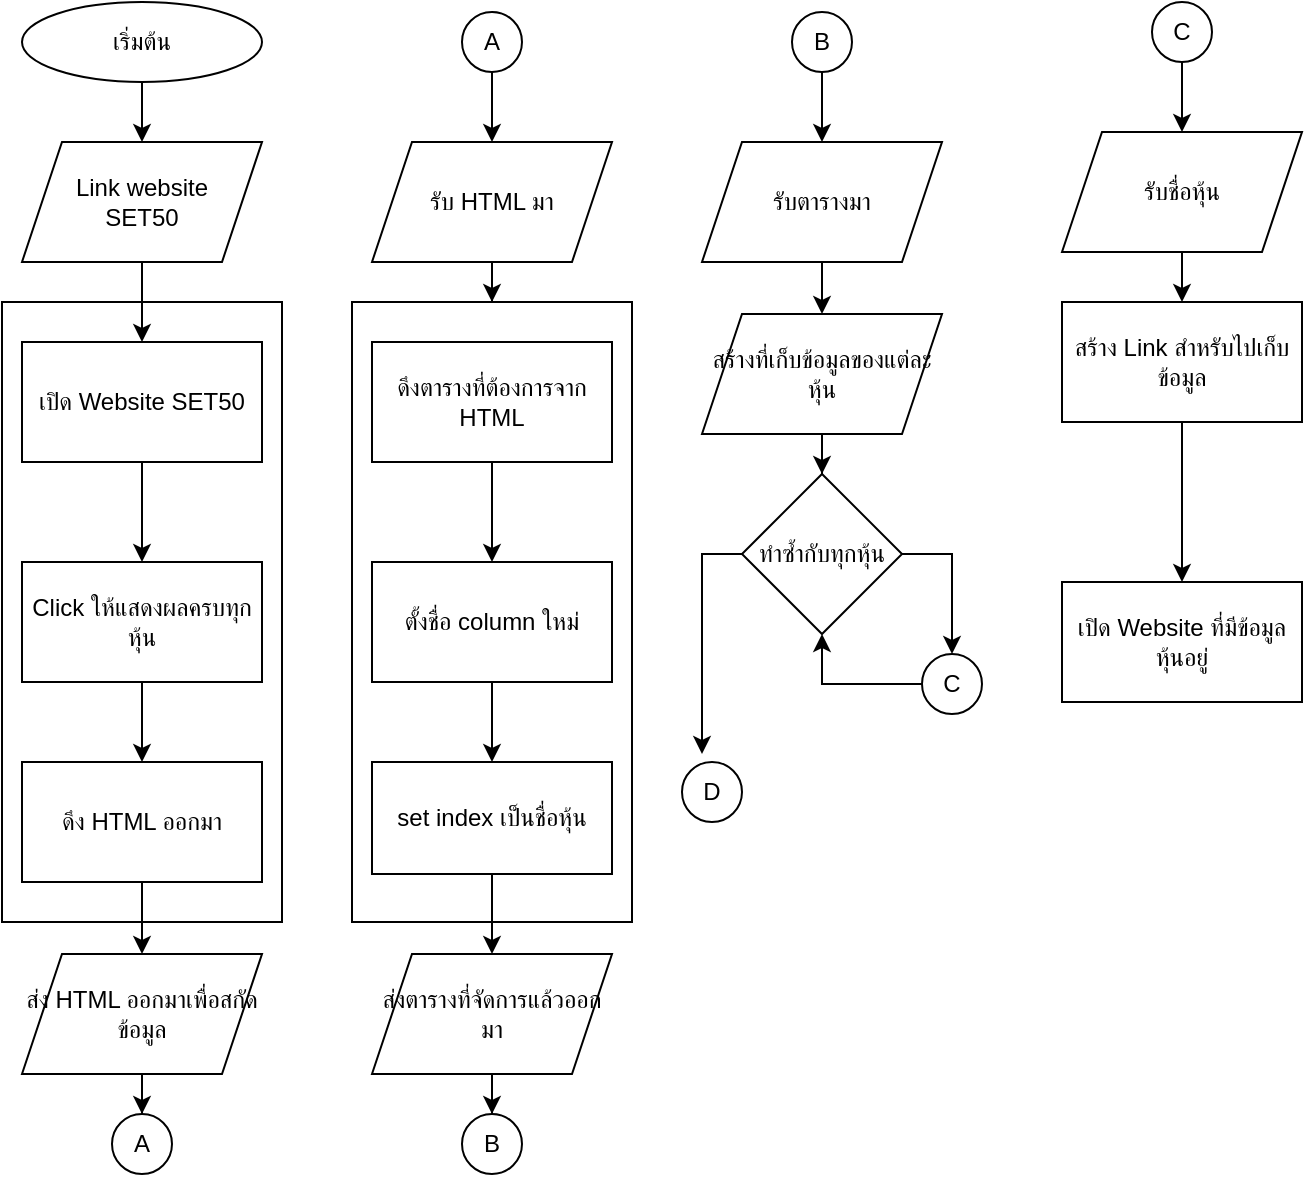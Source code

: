 <mxfile version="22.0.1" type="github">
  <diagram name="Page-1" id="z79d51Ybedijs8ZLjOTR">
    <mxGraphModel dx="1002" dy="569" grid="1" gridSize="10" guides="1" tooltips="1" connect="1" arrows="1" fold="1" page="1" pageScale="1" pageWidth="850" pageHeight="1100" math="0" shadow="0">
      <root>
        <mxCell id="0" />
        <mxCell id="1" parent="0" />
        <mxCell id="hEN5tcbq8w8zBthy9bES-16" value="" style="rounded=0;whiteSpace=wrap;html=1;" vertex="1" parent="1">
          <mxGeometry x="10" y="154" width="140" height="310" as="geometry" />
        </mxCell>
        <mxCell id="hEN5tcbq8w8zBthy9bES-3" style="edgeStyle=orthogonalEdgeStyle;rounded=0;orthogonalLoop=1;jettySize=auto;html=1;exitX=0.5;exitY=1;exitDx=0;exitDy=0;" edge="1" parent="1" source="hEN5tcbq8w8zBthy9bES-1" target="hEN5tcbq8w8zBthy9bES-7">
          <mxGeometry relative="1" as="geometry">
            <mxPoint x="80" y="64" as="targetPoint" />
          </mxGeometry>
        </mxCell>
        <mxCell id="hEN5tcbq8w8zBthy9bES-1" value="เริ่มต้น" style="ellipse;whiteSpace=wrap;html=1;" vertex="1" parent="1">
          <mxGeometry x="20" y="4" width="120" height="40" as="geometry" />
        </mxCell>
        <mxCell id="hEN5tcbq8w8zBthy9bES-10" value="" style="edgeStyle=orthogonalEdgeStyle;rounded=0;orthogonalLoop=1;jettySize=auto;html=1;" edge="1" parent="1" source="hEN5tcbq8w8zBthy9bES-4" target="hEN5tcbq8w8zBthy9bES-9">
          <mxGeometry relative="1" as="geometry" />
        </mxCell>
        <mxCell id="hEN5tcbq8w8zBthy9bES-4" value="เปิด Website SET50" style="rounded=0;whiteSpace=wrap;html=1;" vertex="1" parent="1">
          <mxGeometry x="20" y="174" width="120" height="60" as="geometry" />
        </mxCell>
        <mxCell id="hEN5tcbq8w8zBthy9bES-8" value="" style="edgeStyle=orthogonalEdgeStyle;rounded=0;orthogonalLoop=1;jettySize=auto;html=1;" edge="1" parent="1" source="hEN5tcbq8w8zBthy9bES-7" target="hEN5tcbq8w8zBthy9bES-4">
          <mxGeometry relative="1" as="geometry" />
        </mxCell>
        <mxCell id="hEN5tcbq8w8zBthy9bES-7" value="Link website &lt;br&gt;SET50" style="shape=parallelogram;perimeter=parallelogramPerimeter;whiteSpace=wrap;html=1;fixedSize=1;" vertex="1" parent="1">
          <mxGeometry x="20" y="74" width="120" height="60" as="geometry" />
        </mxCell>
        <mxCell id="hEN5tcbq8w8zBthy9bES-12" value="" style="edgeStyle=orthogonalEdgeStyle;rounded=0;orthogonalLoop=1;jettySize=auto;html=1;" edge="1" parent="1" source="hEN5tcbq8w8zBthy9bES-9" target="hEN5tcbq8w8zBthy9bES-11">
          <mxGeometry relative="1" as="geometry" />
        </mxCell>
        <mxCell id="hEN5tcbq8w8zBthy9bES-9" value="Click ให้แสดงผลครบทุกหุ้น" style="whiteSpace=wrap;html=1;rounded=0;" vertex="1" parent="1">
          <mxGeometry x="20" y="284" width="120" height="60" as="geometry" />
        </mxCell>
        <mxCell id="hEN5tcbq8w8zBthy9bES-14" value="" style="edgeStyle=orthogonalEdgeStyle;rounded=0;orthogonalLoop=1;jettySize=auto;html=1;entryX=0.5;entryY=0;entryDx=0;entryDy=0;" edge="1" parent="1" source="hEN5tcbq8w8zBthy9bES-11" target="hEN5tcbq8w8zBthy9bES-13">
          <mxGeometry relative="1" as="geometry">
            <mxPoint x="80" y="484" as="targetPoint" />
          </mxGeometry>
        </mxCell>
        <mxCell id="hEN5tcbq8w8zBthy9bES-11" value="ดึง HTML ออกมา" style="whiteSpace=wrap;html=1;rounded=0;" vertex="1" parent="1">
          <mxGeometry x="20" y="384" width="120" height="60" as="geometry" />
        </mxCell>
        <mxCell id="hEN5tcbq8w8zBthy9bES-21" value="" style="edgeStyle=orthogonalEdgeStyle;rounded=0;orthogonalLoop=1;jettySize=auto;html=1;" edge="1" parent="1" source="hEN5tcbq8w8zBthy9bES-13" target="hEN5tcbq8w8zBthy9bES-20">
          <mxGeometry relative="1" as="geometry" />
        </mxCell>
        <mxCell id="hEN5tcbq8w8zBthy9bES-13" value="ส่ง HTML ออกมาเพื่อสกัดข้อมูล" style="shape=parallelogram;perimeter=parallelogramPerimeter;whiteSpace=wrap;html=1;fixedSize=1;rounded=0;" vertex="1" parent="1">
          <mxGeometry x="20" y="480" width="120" height="60" as="geometry" />
        </mxCell>
        <mxCell id="hEN5tcbq8w8zBthy9bES-20" value="A" style="ellipse;whiteSpace=wrap;html=1;aspect=fixed;" vertex="1" parent="1">
          <mxGeometry x="65" y="560" width="30" height="30" as="geometry" />
        </mxCell>
        <mxCell id="hEN5tcbq8w8zBthy9bES-27" value="" style="edgeStyle=orthogonalEdgeStyle;rounded=0;orthogonalLoop=1;jettySize=auto;html=1;" edge="1" parent="1" source="hEN5tcbq8w8zBthy9bES-23" target="hEN5tcbq8w8zBthy9bES-26">
          <mxGeometry relative="1" as="geometry" />
        </mxCell>
        <mxCell id="hEN5tcbq8w8zBthy9bES-23" value="A" style="ellipse;whiteSpace=wrap;html=1;aspect=fixed;" vertex="1" parent="1">
          <mxGeometry x="240" y="9" width="30" height="30" as="geometry" />
        </mxCell>
        <mxCell id="hEN5tcbq8w8zBthy9bES-38" value="" style="edgeStyle=orthogonalEdgeStyle;rounded=0;orthogonalLoop=1;jettySize=auto;html=1;entryX=0.5;entryY=0;entryDx=0;entryDy=0;" edge="1" parent="1" source="hEN5tcbq8w8zBthy9bES-26" target="hEN5tcbq8w8zBthy9bES-28">
          <mxGeometry relative="1" as="geometry" />
        </mxCell>
        <mxCell id="hEN5tcbq8w8zBthy9bES-26" value="รับ HTML มา" style="shape=parallelogram;perimeter=parallelogramPerimeter;whiteSpace=wrap;html=1;fixedSize=1;" vertex="1" parent="1">
          <mxGeometry x="195" y="74" width="120" height="60" as="geometry" />
        </mxCell>
        <mxCell id="hEN5tcbq8w8zBthy9bES-28" value="" style="rounded=0;whiteSpace=wrap;html=1;" vertex="1" parent="1">
          <mxGeometry x="185" y="154" width="140" height="310" as="geometry" />
        </mxCell>
        <mxCell id="hEN5tcbq8w8zBthy9bES-29" value="" style="edgeStyle=orthogonalEdgeStyle;rounded=0;orthogonalLoop=1;jettySize=auto;html=1;" edge="1" source="hEN5tcbq8w8zBthy9bES-30" target="hEN5tcbq8w8zBthy9bES-32" parent="1">
          <mxGeometry relative="1" as="geometry" />
        </mxCell>
        <mxCell id="hEN5tcbq8w8zBthy9bES-30" value="ดึงตารางที่ต้องการจาก HTML" style="rounded=0;whiteSpace=wrap;html=1;" vertex="1" parent="1">
          <mxGeometry x="195" y="174" width="120" height="60" as="geometry" />
        </mxCell>
        <mxCell id="hEN5tcbq8w8zBthy9bES-31" value="" style="edgeStyle=orthogonalEdgeStyle;rounded=0;orthogonalLoop=1;jettySize=auto;html=1;" edge="1" source="hEN5tcbq8w8zBthy9bES-32" target="hEN5tcbq8w8zBthy9bES-33" parent="1">
          <mxGeometry relative="1" as="geometry" />
        </mxCell>
        <mxCell id="hEN5tcbq8w8zBthy9bES-32" value="ตั้งชื่อ column ใหม่" style="whiteSpace=wrap;html=1;rounded=0;" vertex="1" parent="1">
          <mxGeometry x="195" y="284" width="120" height="60" as="geometry" />
        </mxCell>
        <mxCell id="hEN5tcbq8w8zBthy9bES-39" value="" style="edgeStyle=orthogonalEdgeStyle;rounded=0;orthogonalLoop=1;jettySize=auto;html=1;" edge="1" parent="1" source="hEN5tcbq8w8zBthy9bES-33" target="hEN5tcbq8w8zBthy9bES-36">
          <mxGeometry relative="1" as="geometry" />
        </mxCell>
        <mxCell id="hEN5tcbq8w8zBthy9bES-33" value="set index เป็นชื่อหุ้น" style="whiteSpace=wrap;html=1;rounded=0;" vertex="1" parent="1">
          <mxGeometry x="195" y="384" width="120" height="56" as="geometry" />
        </mxCell>
        <mxCell id="hEN5tcbq8w8zBthy9bES-34" value="" style="edgeStyle=orthogonalEdgeStyle;rounded=0;orthogonalLoop=1;jettySize=auto;html=1;" edge="1" source="hEN5tcbq8w8zBthy9bES-36" target="hEN5tcbq8w8zBthy9bES-35" parent="1">
          <mxGeometry relative="1" as="geometry" />
        </mxCell>
        <mxCell id="hEN5tcbq8w8zBthy9bES-35" value="B" style="ellipse;whiteSpace=wrap;html=1;aspect=fixed;" vertex="1" parent="1">
          <mxGeometry x="240" y="560" width="30" height="30" as="geometry" />
        </mxCell>
        <mxCell id="hEN5tcbq8w8zBthy9bES-36" value="ส่งตารางที่จัดการแล้วออกมา" style="shape=parallelogram;perimeter=parallelogramPerimeter;whiteSpace=wrap;html=1;fixedSize=1;rounded=0;" vertex="1" parent="1">
          <mxGeometry x="195" y="480" width="120" height="60" as="geometry" />
        </mxCell>
        <mxCell id="hEN5tcbq8w8zBthy9bES-40" value="" style="edgeStyle=orthogonalEdgeStyle;rounded=0;orthogonalLoop=1;jettySize=auto;html=1;" edge="1" source="hEN5tcbq8w8zBthy9bES-41" target="hEN5tcbq8w8zBthy9bES-42" parent="1">
          <mxGeometry relative="1" as="geometry" />
        </mxCell>
        <mxCell id="hEN5tcbq8w8zBthy9bES-41" value="B" style="ellipse;whiteSpace=wrap;html=1;aspect=fixed;" vertex="1" parent="1">
          <mxGeometry x="405" y="9" width="30" height="30" as="geometry" />
        </mxCell>
        <mxCell id="hEN5tcbq8w8zBthy9bES-44" value="" style="edgeStyle=orthogonalEdgeStyle;rounded=0;orthogonalLoop=1;jettySize=auto;html=1;" edge="1" parent="1" source="hEN5tcbq8w8zBthy9bES-42" target="hEN5tcbq8w8zBthy9bES-57">
          <mxGeometry relative="1" as="geometry">
            <mxPoint x="420" y="190" as="targetPoint" />
            <Array as="points">
              <mxPoint x="420" y="180" />
              <mxPoint x="420" y="180" />
            </Array>
          </mxGeometry>
        </mxCell>
        <mxCell id="hEN5tcbq8w8zBthy9bES-42" value="รับตารางมา" style="shape=parallelogram;perimeter=parallelogramPerimeter;whiteSpace=wrap;html=1;fixedSize=1;" vertex="1" parent="1">
          <mxGeometry x="360" y="74" width="120" height="60" as="geometry" />
        </mxCell>
        <mxCell id="hEN5tcbq8w8zBthy9bES-46" value="" style="edgeStyle=orthogonalEdgeStyle;rounded=0;orthogonalLoop=1;jettySize=auto;html=1;entryX=0;entryY=0.5;entryDx=0;entryDy=0;" edge="1" parent="1" source="hEN5tcbq8w8zBthy9bES-43" target="hEN5tcbq8w8zBthy9bES-47">
          <mxGeometry relative="1" as="geometry">
            <mxPoint x="540" y="207" as="targetPoint" />
          </mxGeometry>
        </mxCell>
        <mxCell id="hEN5tcbq8w8zBthy9bES-64" value="" style="edgeStyle=orthogonalEdgeStyle;rounded=0;orthogonalLoop=1;jettySize=auto;html=1;" edge="1" parent="1" source="hEN5tcbq8w8zBthy9bES-43">
          <mxGeometry relative="1" as="geometry">
            <mxPoint x="360" y="380" as="targetPoint" />
          </mxGeometry>
        </mxCell>
        <mxCell id="hEN5tcbq8w8zBthy9bES-43" value="ทำซ้ำกับทุกหุ้น" style="rhombus;whiteSpace=wrap;html=1;" vertex="1" parent="1">
          <mxGeometry x="380" y="240" width="80" height="80" as="geometry" />
        </mxCell>
        <mxCell id="hEN5tcbq8w8zBthy9bES-60" value="" style="edgeStyle=orthogonalEdgeStyle;rounded=0;orthogonalLoop=1;jettySize=auto;html=1;" edge="1" parent="1" source="hEN5tcbq8w8zBthy9bES-47" target="hEN5tcbq8w8zBthy9bES-43">
          <mxGeometry relative="1" as="geometry" />
        </mxCell>
        <mxCell id="hEN5tcbq8w8zBthy9bES-47" value="C" style="ellipse;whiteSpace=wrap;html=1;aspect=fixed;direction=south;" vertex="1" parent="1">
          <mxGeometry x="470" y="330" width="30" height="30" as="geometry" />
        </mxCell>
        <mxCell id="hEN5tcbq8w8zBthy9bES-48" value="" style="edgeStyle=orthogonalEdgeStyle;rounded=0;orthogonalLoop=1;jettySize=auto;html=1;" edge="1" source="hEN5tcbq8w8zBthy9bES-49" target="hEN5tcbq8w8zBthy9bES-50" parent="1">
          <mxGeometry relative="1" as="geometry" />
        </mxCell>
        <mxCell id="hEN5tcbq8w8zBthy9bES-49" value="C" style="ellipse;whiteSpace=wrap;html=1;aspect=fixed;" vertex="1" parent="1">
          <mxGeometry x="585" y="4" width="30" height="30" as="geometry" />
        </mxCell>
        <mxCell id="hEN5tcbq8w8zBthy9bES-52" value="" style="edgeStyle=orthogonalEdgeStyle;rounded=0;orthogonalLoop=1;jettySize=auto;html=1;" edge="1" parent="1" source="hEN5tcbq8w8zBthy9bES-50" target="hEN5tcbq8w8zBthy9bES-51">
          <mxGeometry relative="1" as="geometry" />
        </mxCell>
        <mxCell id="hEN5tcbq8w8zBthy9bES-50" value="รับชื่อหุ้น" style="shape=parallelogram;perimeter=parallelogramPerimeter;whiteSpace=wrap;html=1;fixedSize=1;" vertex="1" parent="1">
          <mxGeometry x="540" y="69" width="120" height="60" as="geometry" />
        </mxCell>
        <mxCell id="hEN5tcbq8w8zBthy9bES-54" value="" style="edgeStyle=orthogonalEdgeStyle;rounded=0;orthogonalLoop=1;jettySize=auto;html=1;" edge="1" parent="1" source="hEN5tcbq8w8zBthy9bES-51" target="hEN5tcbq8w8zBthy9bES-53">
          <mxGeometry relative="1" as="geometry" />
        </mxCell>
        <mxCell id="hEN5tcbq8w8zBthy9bES-51" value="สร้าง Link สำหรับไปเก็บข้อมูล" style="whiteSpace=wrap;html=1;" vertex="1" parent="1">
          <mxGeometry x="540" y="154" width="120" height="60" as="geometry" />
        </mxCell>
        <mxCell id="hEN5tcbq8w8zBthy9bES-53" value="เปิด Website ที่มีข้อมูลหุ้นอยู่" style="whiteSpace=wrap;html=1;" vertex="1" parent="1">
          <mxGeometry x="540" y="294" width="120" height="60" as="geometry" />
        </mxCell>
        <mxCell id="hEN5tcbq8w8zBthy9bES-59" value="" style="edgeStyle=orthogonalEdgeStyle;rounded=0;orthogonalLoop=1;jettySize=auto;html=1;" edge="1" parent="1" source="hEN5tcbq8w8zBthy9bES-57" target="hEN5tcbq8w8zBthy9bES-43">
          <mxGeometry relative="1" as="geometry" />
        </mxCell>
        <mxCell id="hEN5tcbq8w8zBthy9bES-57" value="สร้างที่เก็บข้อมูลของแต่ละหุ้น" style="shape=parallelogram;perimeter=parallelogramPerimeter;whiteSpace=wrap;html=1;fixedSize=1;" vertex="1" parent="1">
          <mxGeometry x="360" y="160" width="120" height="60" as="geometry" />
        </mxCell>
        <mxCell id="hEN5tcbq8w8zBthy9bES-62" value="D" style="ellipse;whiteSpace=wrap;html=1;aspect=fixed;direction=south;" vertex="1" parent="1">
          <mxGeometry x="350" y="384" width="30" height="30" as="geometry" />
        </mxCell>
      </root>
    </mxGraphModel>
  </diagram>
</mxfile>
